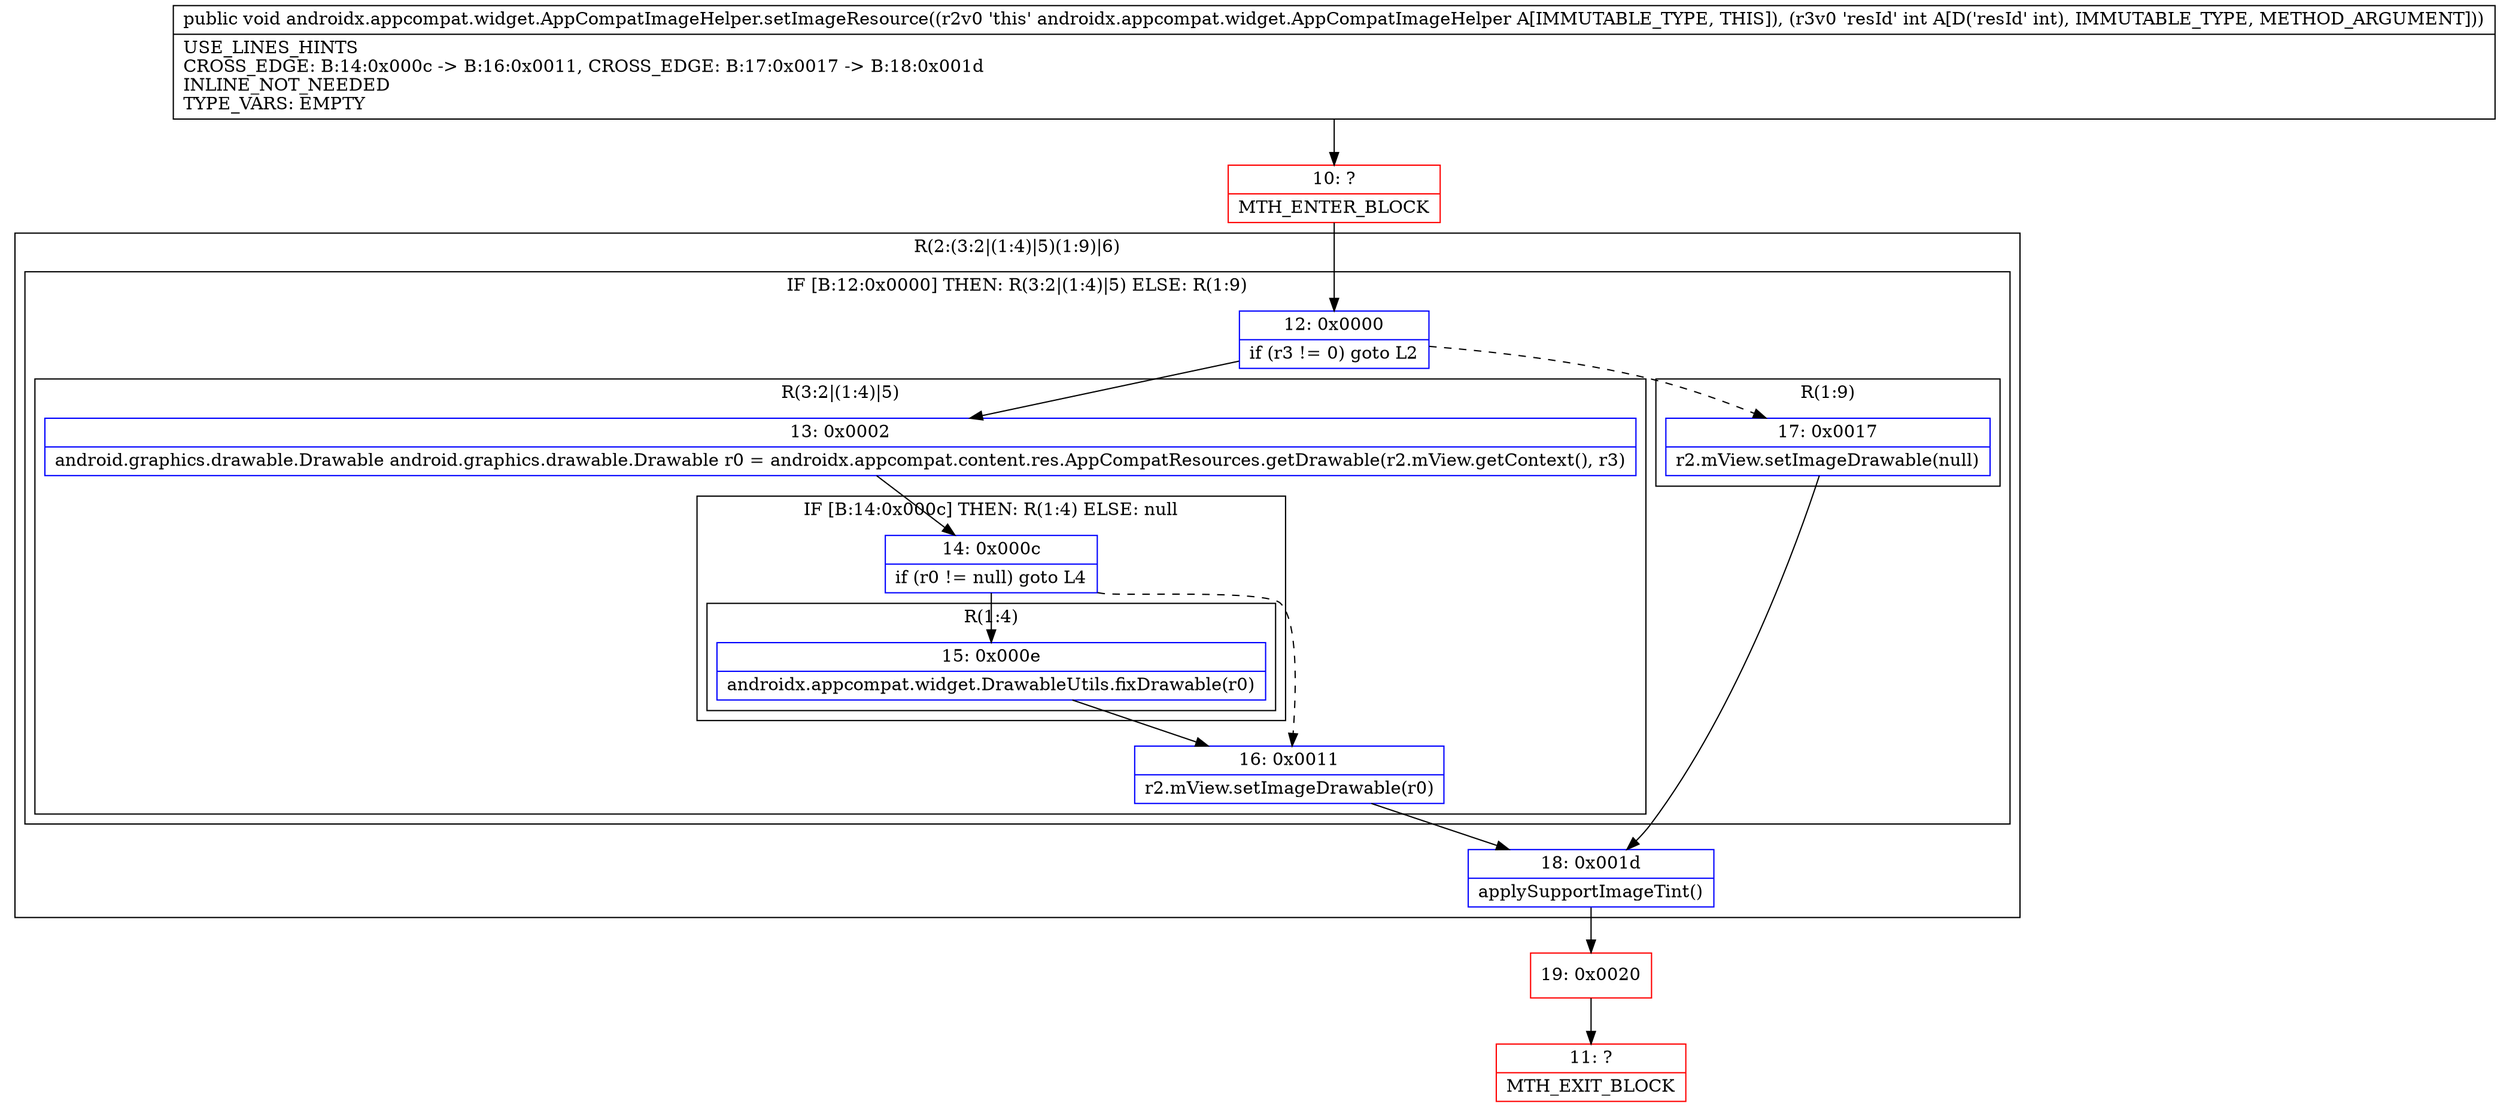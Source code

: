 digraph "CFG forandroidx.appcompat.widget.AppCompatImageHelper.setImageResource(I)V" {
subgraph cluster_Region_1597653562 {
label = "R(2:(3:2|(1:4)|5)(1:9)|6)";
node [shape=record,color=blue];
subgraph cluster_IfRegion_84675942 {
label = "IF [B:12:0x0000] THEN: R(3:2|(1:4)|5) ELSE: R(1:9)";
node [shape=record,color=blue];
Node_12 [shape=record,label="{12\:\ 0x0000|if (r3 != 0) goto L2\l}"];
subgraph cluster_Region_1086192045 {
label = "R(3:2|(1:4)|5)";
node [shape=record,color=blue];
Node_13 [shape=record,label="{13\:\ 0x0002|android.graphics.drawable.Drawable android.graphics.drawable.Drawable r0 = androidx.appcompat.content.res.AppCompatResources.getDrawable(r2.mView.getContext(), r3)\l}"];
subgraph cluster_IfRegion_363075298 {
label = "IF [B:14:0x000c] THEN: R(1:4) ELSE: null";
node [shape=record,color=blue];
Node_14 [shape=record,label="{14\:\ 0x000c|if (r0 != null) goto L4\l}"];
subgraph cluster_Region_1651169192 {
label = "R(1:4)";
node [shape=record,color=blue];
Node_15 [shape=record,label="{15\:\ 0x000e|androidx.appcompat.widget.DrawableUtils.fixDrawable(r0)\l}"];
}
}
Node_16 [shape=record,label="{16\:\ 0x0011|r2.mView.setImageDrawable(r0)\l}"];
}
subgraph cluster_Region_1933410309 {
label = "R(1:9)";
node [shape=record,color=blue];
Node_17 [shape=record,label="{17\:\ 0x0017|r2.mView.setImageDrawable(null)\l}"];
}
}
Node_18 [shape=record,label="{18\:\ 0x001d|applySupportImageTint()\l}"];
}
Node_10 [shape=record,color=red,label="{10\:\ ?|MTH_ENTER_BLOCK\l}"];
Node_19 [shape=record,color=red,label="{19\:\ 0x0020}"];
Node_11 [shape=record,color=red,label="{11\:\ ?|MTH_EXIT_BLOCK\l}"];
MethodNode[shape=record,label="{public void androidx.appcompat.widget.AppCompatImageHelper.setImageResource((r2v0 'this' androidx.appcompat.widget.AppCompatImageHelper A[IMMUTABLE_TYPE, THIS]), (r3v0 'resId' int A[D('resId' int), IMMUTABLE_TYPE, METHOD_ARGUMENT]))  | USE_LINES_HINTS\lCROSS_EDGE: B:14:0x000c \-\> B:16:0x0011, CROSS_EDGE: B:17:0x0017 \-\> B:18:0x001d\lINLINE_NOT_NEEDED\lTYPE_VARS: EMPTY\l}"];
MethodNode -> Node_10;Node_12 -> Node_13;
Node_12 -> Node_17[style=dashed];
Node_13 -> Node_14;
Node_14 -> Node_15;
Node_14 -> Node_16[style=dashed];
Node_15 -> Node_16;
Node_16 -> Node_18;
Node_17 -> Node_18;
Node_18 -> Node_19;
Node_10 -> Node_12;
Node_19 -> Node_11;
}

